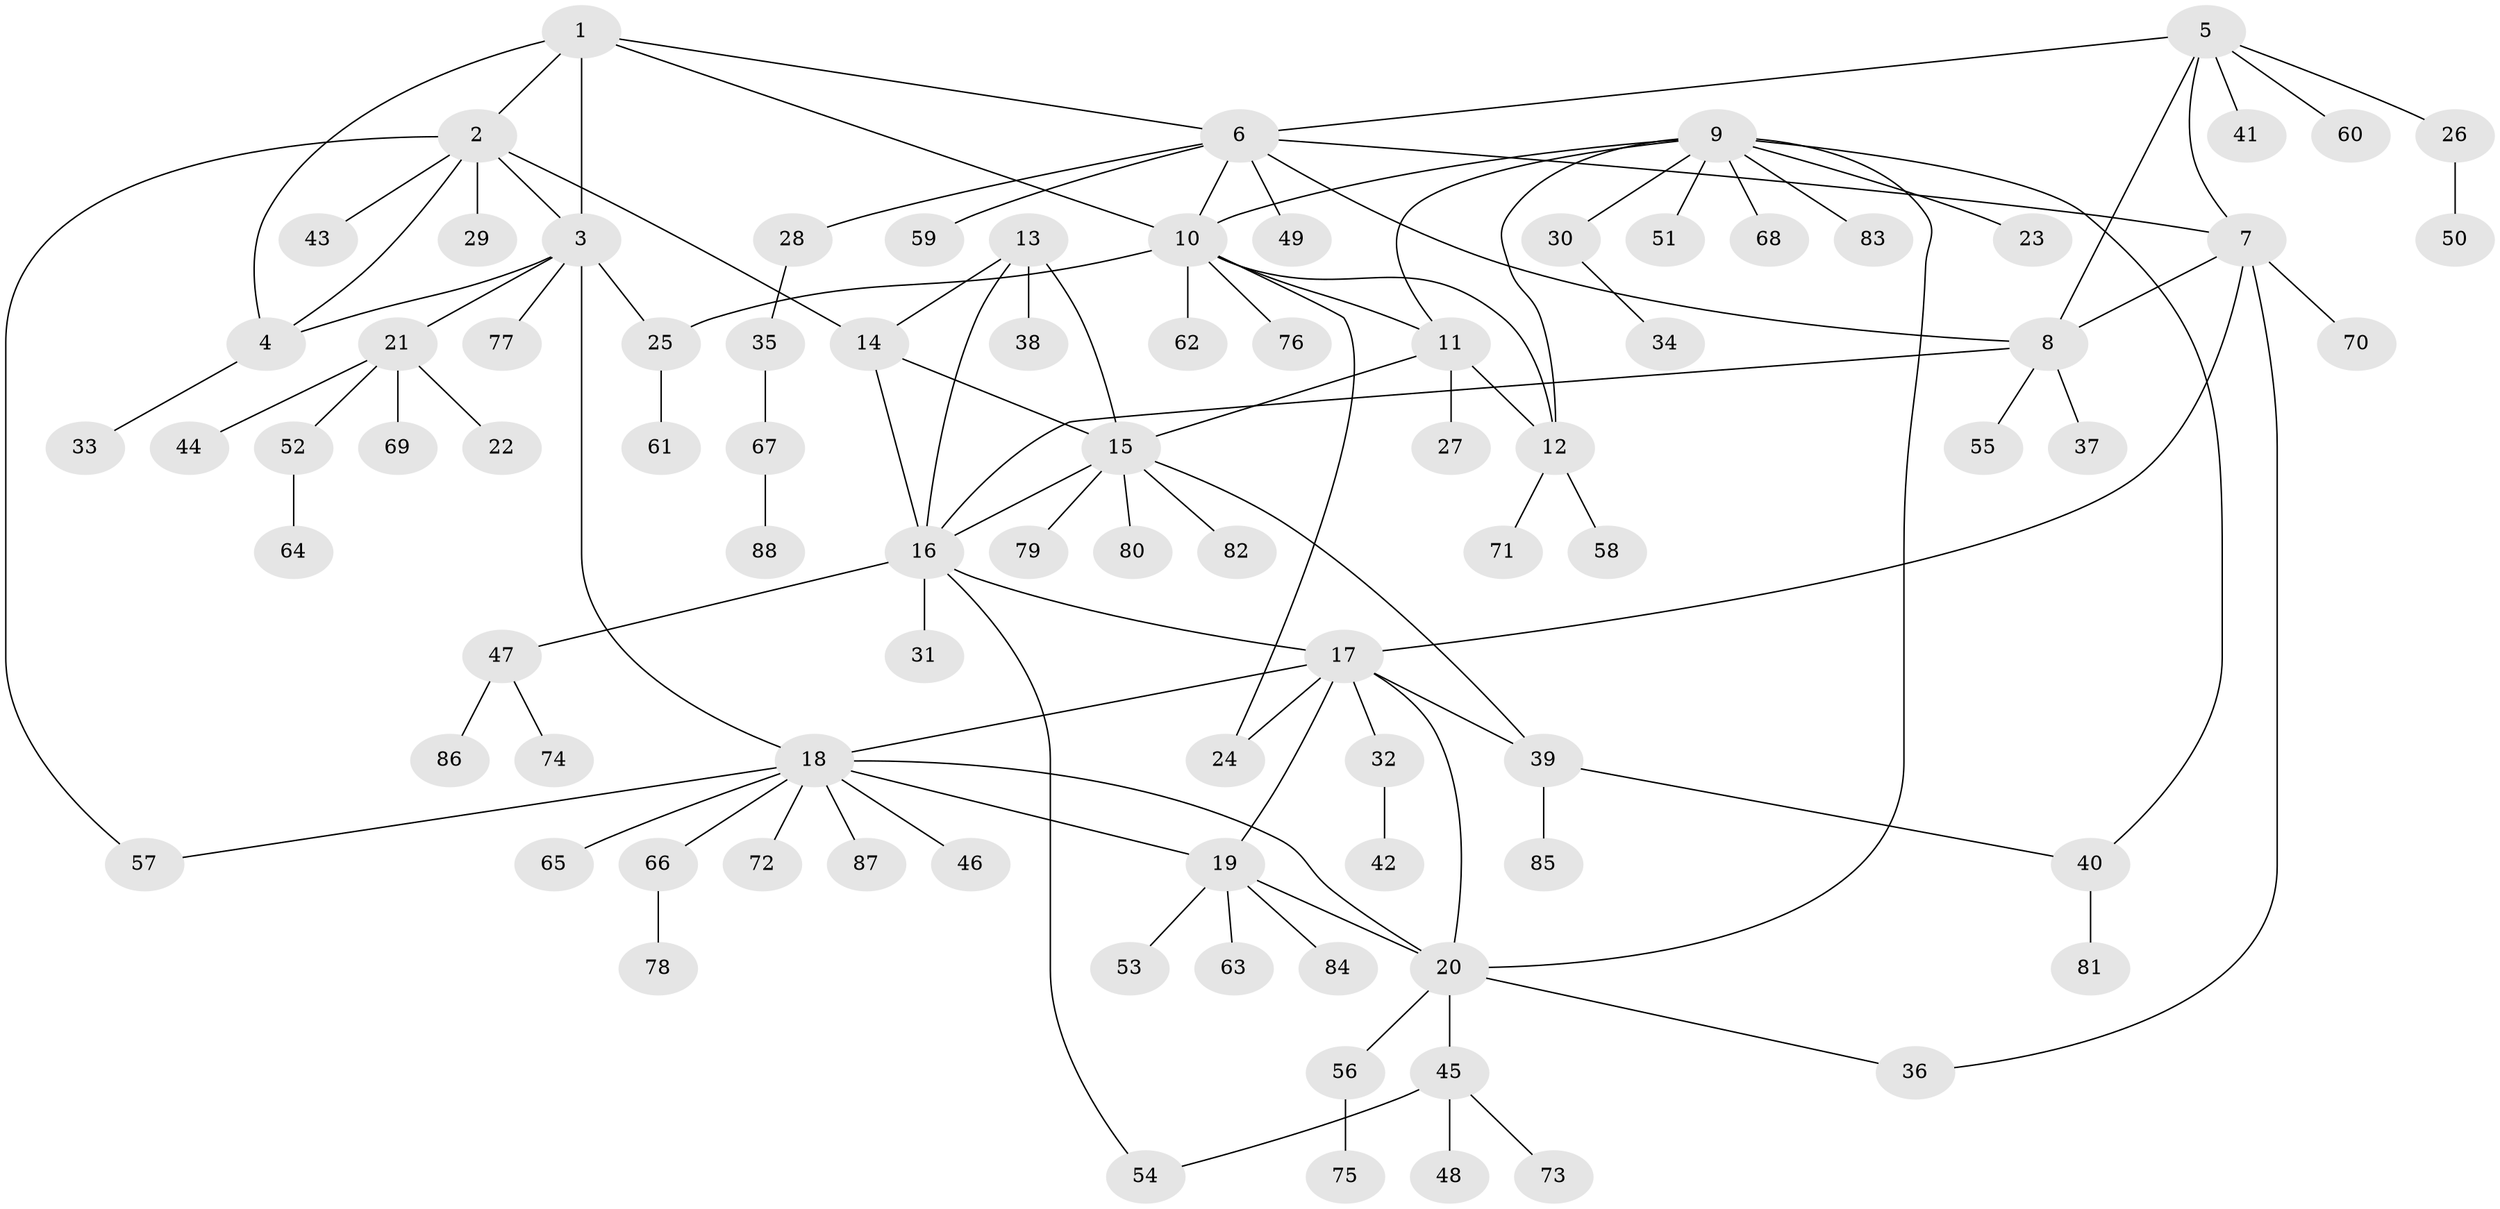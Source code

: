 // coarse degree distribution, {5: 0.04918032786885246, 7: 0.04918032786885246, 10: 0.03278688524590164, 3: 0.08196721311475409, 11: 0.01639344262295082, 9: 0.03278688524590164, 8: 0.01639344262295082, 4: 0.04918032786885246, 6: 0.01639344262295082, 1: 0.5573770491803278, 2: 0.09836065573770492}
// Generated by graph-tools (version 1.1) at 2025/52/02/27/25 19:52:16]
// undirected, 88 vertices, 115 edges
graph export_dot {
graph [start="1"]
  node [color=gray90,style=filled];
  1;
  2;
  3;
  4;
  5;
  6;
  7;
  8;
  9;
  10;
  11;
  12;
  13;
  14;
  15;
  16;
  17;
  18;
  19;
  20;
  21;
  22;
  23;
  24;
  25;
  26;
  27;
  28;
  29;
  30;
  31;
  32;
  33;
  34;
  35;
  36;
  37;
  38;
  39;
  40;
  41;
  42;
  43;
  44;
  45;
  46;
  47;
  48;
  49;
  50;
  51;
  52;
  53;
  54;
  55;
  56;
  57;
  58;
  59;
  60;
  61;
  62;
  63;
  64;
  65;
  66;
  67;
  68;
  69;
  70;
  71;
  72;
  73;
  74;
  75;
  76;
  77;
  78;
  79;
  80;
  81;
  82;
  83;
  84;
  85;
  86;
  87;
  88;
  1 -- 2;
  1 -- 3;
  1 -- 4;
  1 -- 6;
  1 -- 10;
  2 -- 3;
  2 -- 4;
  2 -- 14;
  2 -- 29;
  2 -- 43;
  2 -- 57;
  3 -- 4;
  3 -- 18;
  3 -- 21;
  3 -- 25;
  3 -- 77;
  4 -- 33;
  5 -- 6;
  5 -- 7;
  5 -- 8;
  5 -- 26;
  5 -- 41;
  5 -- 60;
  6 -- 7;
  6 -- 8;
  6 -- 10;
  6 -- 28;
  6 -- 49;
  6 -- 59;
  7 -- 8;
  7 -- 17;
  7 -- 36;
  7 -- 70;
  8 -- 16;
  8 -- 37;
  8 -- 55;
  9 -- 10;
  9 -- 11;
  9 -- 12;
  9 -- 20;
  9 -- 23;
  9 -- 30;
  9 -- 40;
  9 -- 51;
  9 -- 68;
  9 -- 83;
  10 -- 11;
  10 -- 12;
  10 -- 24;
  10 -- 25;
  10 -- 62;
  10 -- 76;
  11 -- 12;
  11 -- 15;
  11 -- 27;
  12 -- 58;
  12 -- 71;
  13 -- 14;
  13 -- 15;
  13 -- 16;
  13 -- 38;
  14 -- 15;
  14 -- 16;
  15 -- 16;
  15 -- 39;
  15 -- 79;
  15 -- 80;
  15 -- 82;
  16 -- 17;
  16 -- 31;
  16 -- 47;
  16 -- 54;
  17 -- 18;
  17 -- 19;
  17 -- 20;
  17 -- 24;
  17 -- 32;
  17 -- 39;
  18 -- 19;
  18 -- 20;
  18 -- 46;
  18 -- 57;
  18 -- 65;
  18 -- 66;
  18 -- 72;
  18 -- 87;
  19 -- 20;
  19 -- 53;
  19 -- 63;
  19 -- 84;
  20 -- 36;
  20 -- 45;
  20 -- 56;
  21 -- 22;
  21 -- 44;
  21 -- 52;
  21 -- 69;
  25 -- 61;
  26 -- 50;
  28 -- 35;
  30 -- 34;
  32 -- 42;
  35 -- 67;
  39 -- 40;
  39 -- 85;
  40 -- 81;
  45 -- 48;
  45 -- 54;
  45 -- 73;
  47 -- 74;
  47 -- 86;
  52 -- 64;
  56 -- 75;
  66 -- 78;
  67 -- 88;
}
